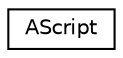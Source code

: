 digraph "Graphical Class Hierarchy"
{
 // LATEX_PDF_SIZE
  edge [fontname="Helvetica",fontsize="10",labelfontname="Helvetica",labelfontsize="10"];
  node [fontname="Helvetica",fontsize="10",shape=record];
  rankdir="LR";
  Node0 [label="AScript",height=0.2,width=0.4,color="black", fillcolor="white", style="filled",URL="$class_a_script.html",tooltip=" "];
}
